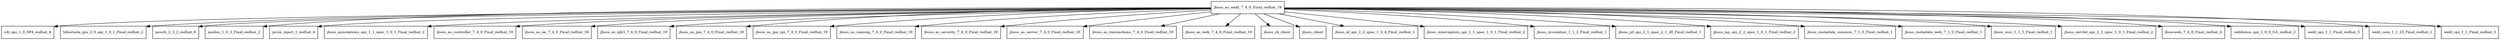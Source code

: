 digraph jboss_as_weld_7_4_0_Final_redhat_19_dependencies {
  node [shape = box, fontsize=10.0];
  jboss_as_weld_7_4_0_Final_redhat_19 -> cdi_api_1_0_SP4_redhat_4;
  jboss_as_weld_7_4_0_Final_redhat_19 -> hibernate_jpa_2_0_api_1_0_1_Final_redhat_2;
  jboss_as_weld_7_4_0_Final_redhat_19 -> jacorb_2_3_2_redhat_6;
  jboss_as_weld_7_4_0_Final_redhat_19 -> jandex_1_0_3_Final_redhat_2;
  jboss_as_weld_7_4_0_Final_redhat_19 -> javax_inject_1_redhat_4;
  jboss_as_weld_7_4_0_Final_redhat_19 -> jboss_annotations_api_1_1_spec_1_0_1_Final_redhat_2;
  jboss_as_weld_7_4_0_Final_redhat_19 -> jboss_as_controller_7_4_0_Final_redhat_19;
  jboss_as_weld_7_4_0_Final_redhat_19 -> jboss_as_ee_7_4_0_Final_redhat_19;
  jboss_as_weld_7_4_0_Final_redhat_19 -> jboss_as_ejb3_7_4_0_Final_redhat_19;
  jboss_as_weld_7_4_0_Final_redhat_19 -> jboss_as_jpa_7_4_0_Final_redhat_19;
  jboss_as_weld_7_4_0_Final_redhat_19 -> jboss_as_jpa_spi_7_4_0_Final_redhat_19;
  jboss_as_weld_7_4_0_Final_redhat_19 -> jboss_as_naming_7_4_0_Final_redhat_19;
  jboss_as_weld_7_4_0_Final_redhat_19 -> jboss_as_security_7_4_0_Final_redhat_19;
  jboss_as_weld_7_4_0_Final_redhat_19 -> jboss_as_server_7_4_0_Final_redhat_19;
  jboss_as_weld_7_4_0_Final_redhat_19 -> jboss_as_transactions_7_4_0_Final_redhat_19;
  jboss_as_weld_7_4_0_Final_redhat_19 -> jboss_as_web_7_4_0_Final_redhat_19;
  jboss_as_weld_7_4_0_Final_redhat_19 -> jboss_cli_client;
  jboss_as_weld_7_4_0_Final_redhat_19 -> jboss_client;
  jboss_as_weld_7_4_0_Final_redhat_19 -> jboss_el_api_2_2_spec_1_0_4_Final_redhat_1;
  jboss_as_weld_7_4_0_Final_redhat_19 -> jboss_interceptors_api_1_1_spec_1_0_1_Final_redhat_2;
  jboss_as_weld_7_4_0_Final_redhat_19 -> jboss_invocation_1_1_2_Final_redhat_1;
  jboss_as_weld_7_4_0_Final_redhat_19 -> jboss_jsf_api_2_1_spec_2_1_28_Final_redhat_1;
  jboss_as_weld_7_4_0_Final_redhat_19 -> jboss_jsp_api_2_2_spec_1_0_1_Final_redhat_2;
  jboss_as_weld_7_4_0_Final_redhat_19 -> jboss_metadata_common_7_1_0_Final_redhat_1;
  jboss_as_weld_7_4_0_Final_redhat_19 -> jboss_metadata_web_7_1_0_Final_redhat_1;
  jboss_as_weld_7_4_0_Final_redhat_19 -> jboss_msc_1_1_5_Final_redhat_1;
  jboss_as_weld_7_4_0_Final_redhat_19 -> jboss_servlet_api_2_5_spec_1_0_1_Final_redhat_2;
  jboss_as_weld_7_4_0_Final_redhat_19 -> jbossweb_7_4_8_Final_redhat_4;
  jboss_as_weld_7_4_0_Final_redhat_19 -> validation_api_1_0_0_GA_redhat_2;
  jboss_as_weld_7_4_0_Final_redhat_19 -> weld_api_1_1_Final_redhat_5;
  jboss_as_weld_7_4_0_Final_redhat_19 -> weld_core_1_1_23_Final_redhat_1;
  jboss_as_weld_7_4_0_Final_redhat_19 -> weld_spi_1_1_Final_redhat_5;
}
